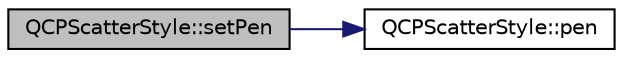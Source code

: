 digraph "QCPScatterStyle::setPen"
{
 // LATEX_PDF_SIZE
  edge [fontname="Helvetica",fontsize="10",labelfontname="Helvetica",labelfontsize="10"];
  node [fontname="Helvetica",fontsize="10",shape=record];
  rankdir="LR";
  Node1 [label="QCPScatterStyle::setPen",height=0.2,width=0.4,color="black", fillcolor="grey75", style="filled", fontcolor="black",tooltip=" "];
  Node1 -> Node2 [color="midnightblue",fontsize="10",style="solid",fontname="Helvetica"];
  Node2 [label="QCPScatterStyle::pen",height=0.2,width=0.4,color="black", fillcolor="white", style="filled",URL="$classQCPScatterStyle.html#acdd6313d16e69d3810e9d1f48dd9e4bb",tooltip=" "];
}
